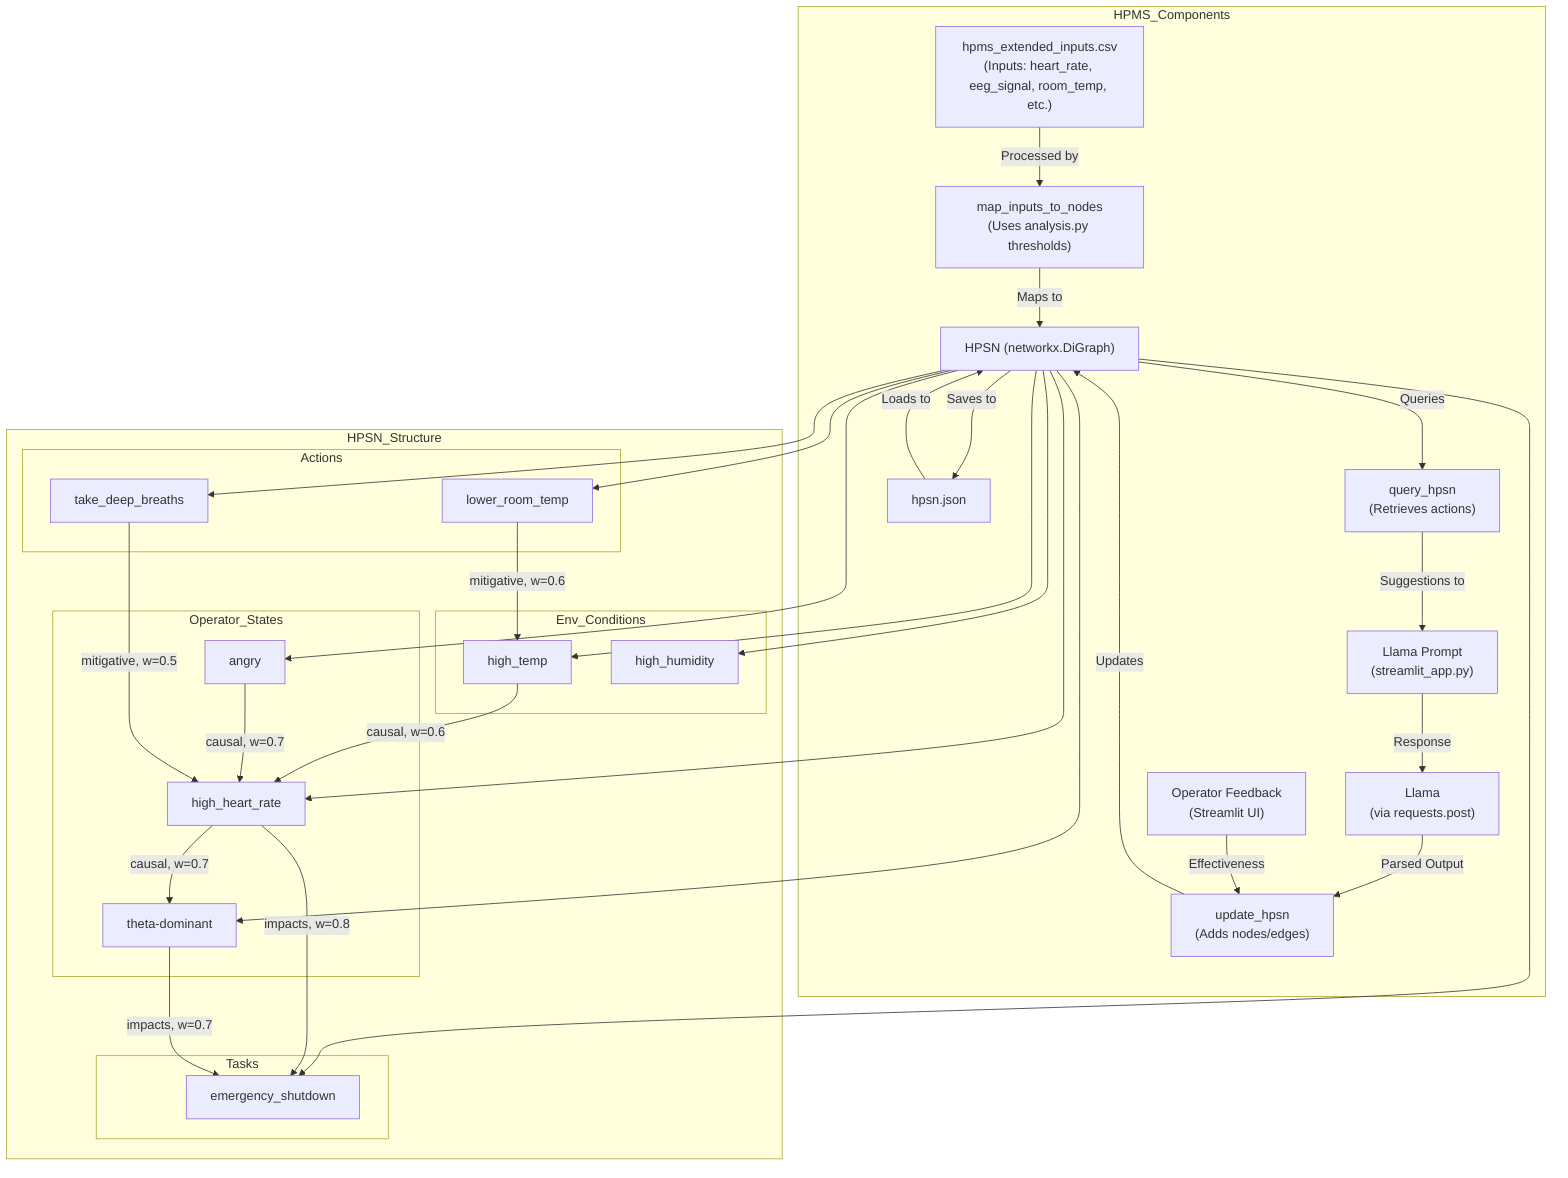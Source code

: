 graph TD
    subgraph HPMS_Components
        A["hpms_extended_inputs.csv<br>(Inputs: heart_rate, eeg_signal, room_temp, etc.)"] -->|Processed by| B["map_inputs_to_nodes<br>(Uses analysis.py thresholds)"]
        B -->|Maps to| C["HPSN (networkx.DiGraph)"]
        C -->|Queries| D["query_hpsn<br>(Retrieves actions)"]
        D -->|Suggestions to| E["Llama Prompt<br>(streamlit_app.py)"]
        E -->|Response| F["Llama<br>(via requests.post)"]
        F -->|Parsed Output| G["update_hpsn<br>(Adds nodes/edges)"]
        G -->|Updates| C
        H["Operator Feedback<br>(Streamlit UI)"] -->|Effectiveness| G
        C -->|Saves to| I["hpsn.json"]
        I -->|Loads to| C
    end

    subgraph HPSN_Structure
        subgraph Operator_States
            J[high_heart_rate]
            K[theta-dominant]
            L[angry]
        end

        subgraph Env_Conditions
            M[high_temp]
            N[high_humidity]
        end

        subgraph Tasks
            O[emergency_shutdown]
        end

        subgraph Actions
            P[take_deep_breaths]
            Q[lower_room_temp]
        end

        %% Linking structure nodes to central graph
        C --> J
        C --> K
        C --> L
        C --> M
        C --> N
        C --> O
        C --> P
        C --> Q

        %% Causal and mitigative relationships
        J -->|causal, w=0.7| K
        M -->|causal, w=0.6| J
        L -->|causal, w=0.7| J
        P -->|mitigative, w=0.5| J
        Q -->|mitigative, w=0.6| M
        J -->|impacts, w=0.8| O
        K -->|impacts, w=0.7| O
    end